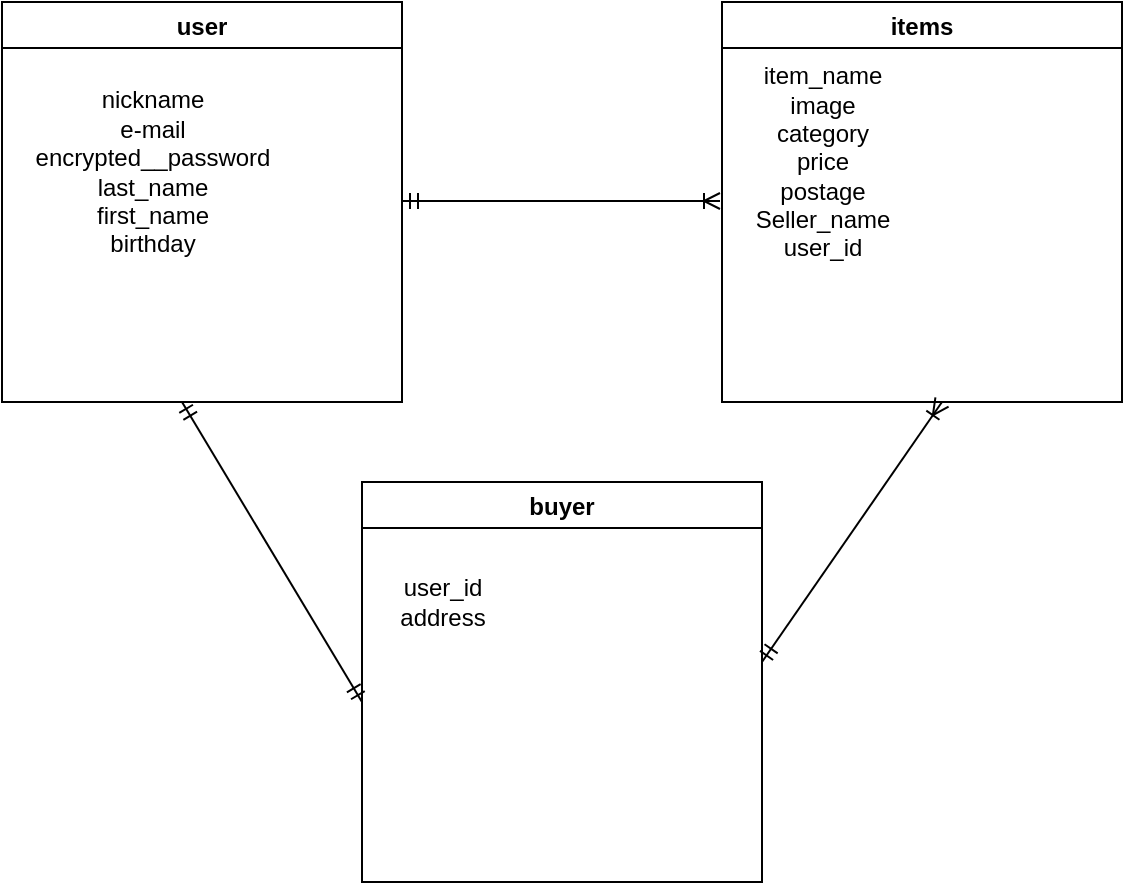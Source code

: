 <mxfile>
    <diagram id="gKINh36_m2NlC0IQyHAX" name="ページ1">
        <mxGraphModel dx="935" dy="474" grid="1" gridSize="10" guides="1" tooltips="1" connect="1" arrows="1" fold="1" page="1" pageScale="1" pageWidth="827" pageHeight="1169" math="0" shadow="0">
            <root>
                <mxCell id="0"/>
                <mxCell id="1" parent="0"/>
                <mxCell id="3" value="user" style="swimlane;" parent="1" vertex="1">
                    <mxGeometry x="40" y="40" width="200" height="200" as="geometry"/>
                </mxCell>
                <mxCell id="4" value="nickname&lt;br&gt;e-mail&lt;br&gt;encrypted__password&lt;br&gt;last_name&lt;br&gt;first_name&lt;br&gt;birthday" style="text;html=1;resizable=0;autosize=1;align=center;verticalAlign=middle;points=[];fillColor=none;strokeColor=none;rounded=0;" vertex="1" parent="3">
                    <mxGeometry x="10" y="40" width="130" height="90" as="geometry"/>
                </mxCell>
                <mxCell id="5" value="items" style="swimlane;" vertex="1" parent="1">
                    <mxGeometry x="400" y="40" width="200" height="200" as="geometry"/>
                </mxCell>
                <mxCell id="6" value="item_name&lt;br&gt;image&lt;br&gt;category&lt;br&gt;price&lt;br&gt;postage&lt;br&gt;Seller_name&lt;br&gt;user_id" style="text;html=1;resizable=0;autosize=1;align=center;verticalAlign=middle;points=[];fillColor=none;strokeColor=none;rounded=0;" vertex="1" parent="5">
                    <mxGeometry x="10" y="30" width="80" height="100" as="geometry"/>
                </mxCell>
                <mxCell id="7" value="" style="edgeStyle=entityRelationEdgeStyle;fontSize=12;html=1;endArrow=ERoneToMany;startArrow=ERmandOne;" edge="1" parent="1">
                    <mxGeometry width="100" height="100" relative="1" as="geometry">
                        <mxPoint x="240" y="139.5" as="sourcePoint"/>
                        <mxPoint x="399" y="139.5" as="targetPoint"/>
                    </mxGeometry>
                </mxCell>
                <mxCell id="8" value="buyer" style="swimlane;" vertex="1" parent="1">
                    <mxGeometry x="220" y="280" width="200" height="200" as="geometry"/>
                </mxCell>
                <mxCell id="11" value="user_id&lt;br&gt;address" style="text;html=1;resizable=0;autosize=1;align=center;verticalAlign=middle;points=[];fillColor=none;strokeColor=none;rounded=0;" vertex="1" parent="8">
                    <mxGeometry x="10" y="45" width="60" height="30" as="geometry"/>
                </mxCell>
                <mxCell id="12" value="" style="fontSize=12;html=1;endArrow=ERoneToMany;startArrow=ERmandOne;" edge="1" parent="1">
                    <mxGeometry width="100" height="100" relative="1" as="geometry">
                        <mxPoint x="420" y="370" as="sourcePoint"/>
                        <mxPoint x="510" y="240" as="targetPoint"/>
                    </mxGeometry>
                </mxCell>
                <mxCell id="18" value="" style="fontSize=12;html=1;endArrow=ERmandOne;startArrow=ERmandOne;" edge="1" parent="1">
                    <mxGeometry width="100" height="100" relative="1" as="geometry">
                        <mxPoint x="220" y="390" as="sourcePoint"/>
                        <mxPoint x="130" y="240" as="targetPoint"/>
                    </mxGeometry>
                </mxCell>
            </root>
        </mxGraphModel>
    </diagram>
</mxfile>